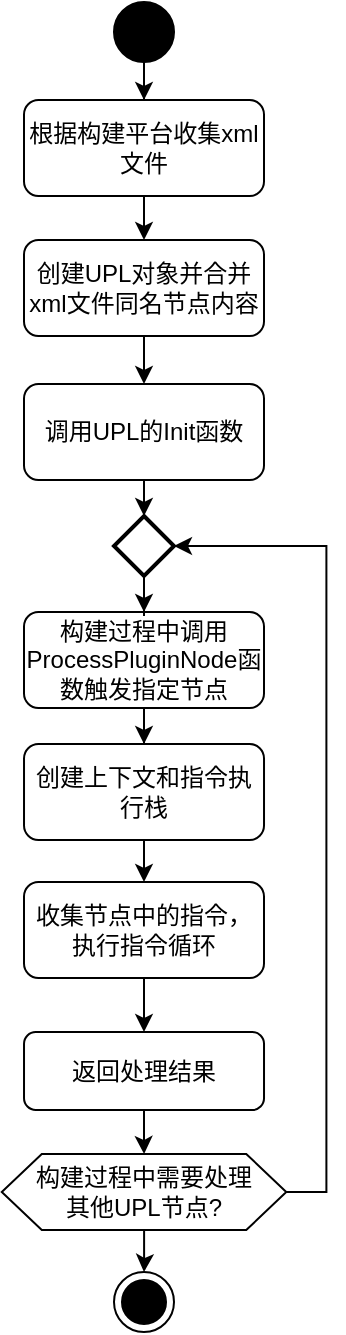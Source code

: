 <mxfile version="26.2.8">
  <diagram name="第 1 页" id="zEIUYWb7FuL-NmeXGj8e">
    <mxGraphModel dx="1556" dy="815" grid="0" gridSize="10" guides="1" tooltips="1" connect="1" arrows="1" fold="1" page="1" pageScale="1" pageWidth="827" pageHeight="1169" math="0" shadow="0">
      <root>
        <mxCell id="0" />
        <mxCell id="1" parent="0" />
        <mxCell id="QHDt1m8Fecth-vUG-HwS-13" value="" style="edgeStyle=orthogonalEdgeStyle;rounded=0;orthogonalLoop=1;jettySize=auto;html=1;" edge="1" parent="1" source="QHDt1m8Fecth-vUG-HwS-1" target="QHDt1m8Fecth-vUG-HwS-12">
          <mxGeometry relative="1" as="geometry" />
        </mxCell>
        <mxCell id="QHDt1m8Fecth-vUG-HwS-1" value="" style="ellipse;fillColor=strokeColor;html=1;" vertex="1" parent="1">
          <mxGeometry x="370" y="73" width="30" height="30" as="geometry" />
        </mxCell>
        <mxCell id="QHDt1m8Fecth-vUG-HwS-2" value="" style="ellipse;html=1;shape=endState;fillColor=strokeColor;" vertex="1" parent="1">
          <mxGeometry x="370" y="708" width="30" height="30" as="geometry" />
        </mxCell>
        <mxCell id="QHDt1m8Fecth-vUG-HwS-25" value="" style="edgeStyle=orthogonalEdgeStyle;rounded=0;orthogonalLoop=1;jettySize=auto;html=1;" edge="1" parent="1" source="QHDt1m8Fecth-vUG-HwS-10" target="QHDt1m8Fecth-vUG-HwS-17">
          <mxGeometry relative="1" as="geometry" />
        </mxCell>
        <mxCell id="QHDt1m8Fecth-vUG-HwS-10" value="创建UPL对象并合并xml文件同名节点内容" style="whiteSpace=wrap;html=1;rounded=1;" vertex="1" parent="1">
          <mxGeometry x="325" y="192" width="120" height="48" as="geometry" />
        </mxCell>
        <mxCell id="QHDt1m8Fecth-vUG-HwS-14" value="" style="edgeStyle=orthogonalEdgeStyle;rounded=0;orthogonalLoop=1;jettySize=auto;html=1;" edge="1" parent="1" source="QHDt1m8Fecth-vUG-HwS-12" target="QHDt1m8Fecth-vUG-HwS-10">
          <mxGeometry relative="1" as="geometry" />
        </mxCell>
        <mxCell id="QHDt1m8Fecth-vUG-HwS-12" value="根据构建平台收集xml文件" style="whiteSpace=wrap;html=1;rounded=1;" vertex="1" parent="1">
          <mxGeometry x="325" y="122" width="120" height="48" as="geometry" />
        </mxCell>
        <mxCell id="QHDt1m8Fecth-vUG-HwS-32" value="" style="edgeStyle=orthogonalEdgeStyle;rounded=0;orthogonalLoop=1;jettySize=auto;html=1;" edge="1" parent="1" source="QHDt1m8Fecth-vUG-HwS-17" target="QHDt1m8Fecth-vUG-HwS-31">
          <mxGeometry relative="1" as="geometry" />
        </mxCell>
        <mxCell id="QHDt1m8Fecth-vUG-HwS-17" value="调用UPL的Init函数" style="whiteSpace=wrap;html=1;rounded=1;" vertex="1" parent="1">
          <mxGeometry x="325" y="264" width="120" height="48" as="geometry" />
        </mxCell>
        <mxCell id="QHDt1m8Fecth-vUG-HwS-27" value="" style="edgeStyle=orthogonalEdgeStyle;rounded=0;orthogonalLoop=1;jettySize=auto;html=1;" edge="1" parent="1" source="QHDt1m8Fecth-vUG-HwS-18" target="QHDt1m8Fecth-vUG-HwS-19">
          <mxGeometry relative="1" as="geometry" />
        </mxCell>
        <mxCell id="QHDt1m8Fecth-vUG-HwS-18" value="构建过程中调用ProcessPluginNode函数触发指定节点" style="whiteSpace=wrap;html=1;rounded=1;" vertex="1" parent="1">
          <mxGeometry x="325" y="378" width="120" height="48" as="geometry" />
        </mxCell>
        <mxCell id="QHDt1m8Fecth-vUG-HwS-28" value="" style="edgeStyle=orthogonalEdgeStyle;rounded=0;orthogonalLoop=1;jettySize=auto;html=1;" edge="1" parent="1" source="QHDt1m8Fecth-vUG-HwS-19" target="QHDt1m8Fecth-vUG-HwS-21">
          <mxGeometry relative="1" as="geometry" />
        </mxCell>
        <mxCell id="QHDt1m8Fecth-vUG-HwS-19" value="创建上下文和指令执行栈" style="whiteSpace=wrap;html=1;rounded=1;" vertex="1" parent="1">
          <mxGeometry x="325.01" y="444" width="120" height="48" as="geometry" />
        </mxCell>
        <mxCell id="QHDt1m8Fecth-vUG-HwS-29" value="" style="edgeStyle=orthogonalEdgeStyle;rounded=0;orthogonalLoop=1;jettySize=auto;html=1;" edge="1" parent="1" source="QHDt1m8Fecth-vUG-HwS-21" target="QHDt1m8Fecth-vUG-HwS-24">
          <mxGeometry relative="1" as="geometry" />
        </mxCell>
        <mxCell id="QHDt1m8Fecth-vUG-HwS-21" value="收集节点中的指令，执行指令循环" style="whiteSpace=wrap;html=1;rounded=1;" vertex="1" parent="1">
          <mxGeometry x="325" y="513" width="120" height="48" as="geometry" />
        </mxCell>
        <mxCell id="QHDt1m8Fecth-vUG-HwS-39" value="" style="edgeStyle=orthogonalEdgeStyle;rounded=0;orthogonalLoop=1;jettySize=auto;html=1;" edge="1" parent="1" source="QHDt1m8Fecth-vUG-HwS-24" target="QHDt1m8Fecth-vUG-HwS-37">
          <mxGeometry relative="1" as="geometry" />
        </mxCell>
        <mxCell id="QHDt1m8Fecth-vUG-HwS-24" value="返回处理结果" style="whiteSpace=wrap;html=1;rounded=1;" vertex="1" parent="1">
          <mxGeometry x="325.01" y="588" width="120" height="39" as="geometry" />
        </mxCell>
        <mxCell id="QHDt1m8Fecth-vUG-HwS-33" value="" style="edgeStyle=orthogonalEdgeStyle;rounded=0;orthogonalLoop=1;jettySize=auto;html=1;" edge="1" parent="1" source="QHDt1m8Fecth-vUG-HwS-31" target="QHDt1m8Fecth-vUG-HwS-18">
          <mxGeometry relative="1" as="geometry" />
        </mxCell>
        <mxCell id="QHDt1m8Fecth-vUG-HwS-31" value="" style="strokeWidth=2;html=1;shape=mxgraph.flowchart.decision;whiteSpace=wrap;" vertex="1" parent="1">
          <mxGeometry x="370" y="330" width="30" height="30" as="geometry" />
        </mxCell>
        <mxCell id="QHDt1m8Fecth-vUG-HwS-41" value="" style="edgeStyle=orthogonalEdgeStyle;rounded=0;orthogonalLoop=1;jettySize=auto;html=1;" edge="1" parent="1" source="QHDt1m8Fecth-vUG-HwS-37" target="QHDt1m8Fecth-vUG-HwS-2">
          <mxGeometry relative="1" as="geometry" />
        </mxCell>
        <mxCell id="QHDt1m8Fecth-vUG-HwS-37" value="构建过程中需要处理&lt;div&gt;其他&lt;span style=&quot;background-color: transparent; color: light-dark(rgb(0, 0, 0), rgb(255, 255, 255));&quot;&gt;UPL节点?&lt;/span&gt;&lt;/div&gt;" style="shape=hexagon;perimeter=hexagonPerimeter2;whiteSpace=wrap;html=1;fixedSize=1;rounded=0;" vertex="1" parent="1">
          <mxGeometry x="313.89" y="649" width="142.25" height="38" as="geometry" />
        </mxCell>
        <mxCell id="QHDt1m8Fecth-vUG-HwS-42" value="" style="edgeStyle=orthogonalEdgeStyle;rounded=0;orthogonalLoop=1;jettySize=auto;html=1;exitX=1;exitY=0.5;exitDx=0;exitDy=0;entryX=1;entryY=0.5;entryDx=0;entryDy=0;entryPerimeter=0;" edge="1" parent="1" source="QHDt1m8Fecth-vUG-HwS-37" target="QHDt1m8Fecth-vUG-HwS-31">
          <mxGeometry relative="1" as="geometry">
            <mxPoint x="395" y="655" as="sourcePoint" />
            <mxPoint x="395" y="684" as="targetPoint" />
          </mxGeometry>
        </mxCell>
      </root>
    </mxGraphModel>
  </diagram>
</mxfile>
